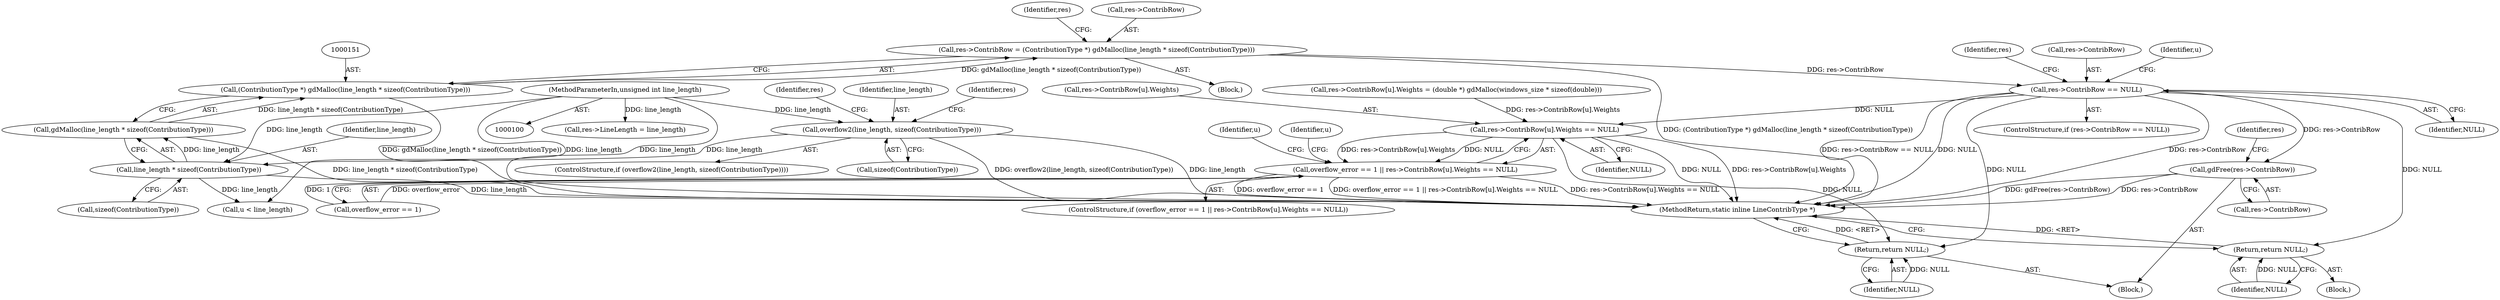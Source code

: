 digraph "0_libgd_60bfb401ad5a4a8ae995dcd36372fe15c71e1a35@pointer" {
"1000146" [label="(Call,res->ContribRow = (ContributionType *) gdMalloc(line_length * sizeof(ContributionType)))"];
"1000150" [label="(Call,(ContributionType *) gdMalloc(line_length * sizeof(ContributionType)))"];
"1000152" [label="(Call,gdMalloc(line_length * sizeof(ContributionType)))"];
"1000153" [label="(Call,line_length * sizeof(ContributionType))"];
"1000137" [label="(Call,overflow2(line_length, sizeof(ContributionType)))"];
"1000101" [label="(MethodParameterIn,unsigned int line_length)"];
"1000158" [label="(Call,res->ContribRow == NULL)"];
"1000166" [label="(Return,return NULL;)"];
"1000209" [label="(Call,res->ContribRow[u].Weights == NULL)"];
"1000205" [label="(Call,overflow_error == 1 || res->ContribRow[u].Weights == NULL)"];
"1000246" [label="(Return,return NULL;)"];
"1000240" [label="(Call,gdFree(res->ContribRow))"];
"1000218" [label="(Block,)"];
"1000217" [label="(Identifier,NULL)"];
"1000170" [label="(Identifier,u)"];
"1000139" [label="(Call,sizeof(ContributionType))"];
"1000246" [label="(Return,return NULL;)"];
"1000158" [label="(Call,res->ContribRow == NULL)"];
"1000165" [label="(Identifier,res)"];
"1000163" [label="(Block,)"];
"1000245" [label="(Identifier,res)"];
"1000160" [label="(Identifier,res)"];
"1000172" [label="(Call,u < line_length)"];
"1000162" [label="(Identifier,NULL)"];
"1000159" [label="(Call,res->ContribRow)"];
"1000167" [label="(Identifier,NULL)"];
"1000143" [label="(Identifier,res)"];
"1000103" [label="(Block,)"];
"1000157" [label="(ControlStructure,if (res->ContribRow == NULL))"];
"1000210" [label="(Call,res->ContribRow[u].Weights)"];
"1000155" [label="(Call,sizeof(ContributionType))"];
"1000247" [label="(Identifier,NULL)"];
"1000189" [label="(Call,res->ContribRow[u].Weights = (double *) gdMalloc(windows_size * sizeof(double)))"];
"1000206" [label="(Call,overflow_error == 1)"];
"1000240" [label="(Call,gdFree(res->ContribRow))"];
"1000241" [label="(Call,res->ContribRow)"];
"1000147" [label="(Call,res->ContribRow)"];
"1000176" [label="(Identifier,u)"];
"1000150" [label="(Call,(ContributionType *) gdMalloc(line_length * sizeof(ContributionType)))"];
"1000166" [label="(Return,return NULL;)"];
"1000136" [label="(ControlStructure,if (overflow2(line_length, sizeof(ContributionType))))"];
"1000209" [label="(Call,res->ContribRow[u].Weights == NULL)"];
"1000152" [label="(Call,gdMalloc(line_length * sizeof(ContributionType)))"];
"1000138" [label="(Identifier,line_length)"];
"1000204" [label="(ControlStructure,if (overflow_error == 1 || res->ContribRow[u].Weights == NULL))"];
"1000205" [label="(Call,overflow_error == 1 || res->ContribRow[u].Weights == NULL)"];
"1000154" [label="(Identifier,line_length)"];
"1000131" [label="(Call,res->LineLength = line_length)"];
"1000250" [label="(MethodReturn,static inline LineContribType *)"];
"1000101" [label="(MethodParameterIn,unsigned int line_length)"];
"1000137" [label="(Call,overflow2(line_length, sizeof(ContributionType)))"];
"1000146" [label="(Call,res->ContribRow = (ContributionType *) gdMalloc(line_length * sizeof(ContributionType)))"];
"1000148" [label="(Identifier,res)"];
"1000153" [label="(Call,line_length * sizeof(ContributionType))"];
"1000221" [label="(Identifier,u)"];
"1000146" -> "1000103"  [label="AST: "];
"1000146" -> "1000150"  [label="CFG: "];
"1000147" -> "1000146"  [label="AST: "];
"1000150" -> "1000146"  [label="AST: "];
"1000160" -> "1000146"  [label="CFG: "];
"1000146" -> "1000250"  [label="DDG: (ContributionType *) gdMalloc(line_length * sizeof(ContributionType))"];
"1000150" -> "1000146"  [label="DDG: gdMalloc(line_length * sizeof(ContributionType))"];
"1000146" -> "1000158"  [label="DDG: res->ContribRow"];
"1000150" -> "1000152"  [label="CFG: "];
"1000151" -> "1000150"  [label="AST: "];
"1000152" -> "1000150"  [label="AST: "];
"1000150" -> "1000250"  [label="DDG: gdMalloc(line_length * sizeof(ContributionType))"];
"1000152" -> "1000150"  [label="DDG: line_length * sizeof(ContributionType)"];
"1000152" -> "1000153"  [label="CFG: "];
"1000153" -> "1000152"  [label="AST: "];
"1000152" -> "1000250"  [label="DDG: line_length * sizeof(ContributionType)"];
"1000153" -> "1000152"  [label="DDG: line_length"];
"1000153" -> "1000155"  [label="CFG: "];
"1000154" -> "1000153"  [label="AST: "];
"1000155" -> "1000153"  [label="AST: "];
"1000153" -> "1000250"  [label="DDG: line_length"];
"1000137" -> "1000153"  [label="DDG: line_length"];
"1000101" -> "1000153"  [label="DDG: line_length"];
"1000153" -> "1000172"  [label="DDG: line_length"];
"1000137" -> "1000136"  [label="AST: "];
"1000137" -> "1000139"  [label="CFG: "];
"1000138" -> "1000137"  [label="AST: "];
"1000139" -> "1000137"  [label="AST: "];
"1000143" -> "1000137"  [label="CFG: "];
"1000148" -> "1000137"  [label="CFG: "];
"1000137" -> "1000250"  [label="DDG: line_length"];
"1000137" -> "1000250"  [label="DDG: overflow2(line_length, sizeof(ContributionType))"];
"1000101" -> "1000137"  [label="DDG: line_length"];
"1000101" -> "1000100"  [label="AST: "];
"1000101" -> "1000250"  [label="DDG: line_length"];
"1000101" -> "1000131"  [label="DDG: line_length"];
"1000101" -> "1000172"  [label="DDG: line_length"];
"1000158" -> "1000157"  [label="AST: "];
"1000158" -> "1000162"  [label="CFG: "];
"1000159" -> "1000158"  [label="AST: "];
"1000162" -> "1000158"  [label="AST: "];
"1000165" -> "1000158"  [label="CFG: "];
"1000170" -> "1000158"  [label="CFG: "];
"1000158" -> "1000250"  [label="DDG: res->ContribRow"];
"1000158" -> "1000250"  [label="DDG: res->ContribRow == NULL"];
"1000158" -> "1000250"  [label="DDG: NULL"];
"1000158" -> "1000166"  [label="DDG: NULL"];
"1000158" -> "1000209"  [label="DDG: NULL"];
"1000158" -> "1000240"  [label="DDG: res->ContribRow"];
"1000158" -> "1000246"  [label="DDG: NULL"];
"1000166" -> "1000163"  [label="AST: "];
"1000166" -> "1000167"  [label="CFG: "];
"1000167" -> "1000166"  [label="AST: "];
"1000250" -> "1000166"  [label="CFG: "];
"1000166" -> "1000250"  [label="DDG: <RET>"];
"1000167" -> "1000166"  [label="DDG: NULL"];
"1000209" -> "1000205"  [label="AST: "];
"1000209" -> "1000217"  [label="CFG: "];
"1000210" -> "1000209"  [label="AST: "];
"1000217" -> "1000209"  [label="AST: "];
"1000205" -> "1000209"  [label="CFG: "];
"1000209" -> "1000250"  [label="DDG: res->ContribRow[u].Weights"];
"1000209" -> "1000250"  [label="DDG: NULL"];
"1000209" -> "1000205"  [label="DDG: res->ContribRow[u].Weights"];
"1000209" -> "1000205"  [label="DDG: NULL"];
"1000189" -> "1000209"  [label="DDG: res->ContribRow[u].Weights"];
"1000209" -> "1000246"  [label="DDG: NULL"];
"1000205" -> "1000204"  [label="AST: "];
"1000205" -> "1000206"  [label="CFG: "];
"1000206" -> "1000205"  [label="AST: "];
"1000221" -> "1000205"  [label="CFG: "];
"1000176" -> "1000205"  [label="CFG: "];
"1000205" -> "1000250"  [label="DDG: res->ContribRow[u].Weights == NULL"];
"1000205" -> "1000250"  [label="DDG: overflow_error == 1"];
"1000205" -> "1000250"  [label="DDG: overflow_error == 1 || res->ContribRow[u].Weights == NULL"];
"1000206" -> "1000205"  [label="DDG: overflow_error"];
"1000206" -> "1000205"  [label="DDG: 1"];
"1000246" -> "1000218"  [label="AST: "];
"1000246" -> "1000247"  [label="CFG: "];
"1000247" -> "1000246"  [label="AST: "];
"1000250" -> "1000246"  [label="CFG: "];
"1000246" -> "1000250"  [label="DDG: <RET>"];
"1000247" -> "1000246"  [label="DDG: NULL"];
"1000240" -> "1000218"  [label="AST: "];
"1000240" -> "1000241"  [label="CFG: "];
"1000241" -> "1000240"  [label="AST: "];
"1000245" -> "1000240"  [label="CFG: "];
"1000240" -> "1000250"  [label="DDG: gdFree(res->ContribRow)"];
"1000240" -> "1000250"  [label="DDG: res->ContribRow"];
}
